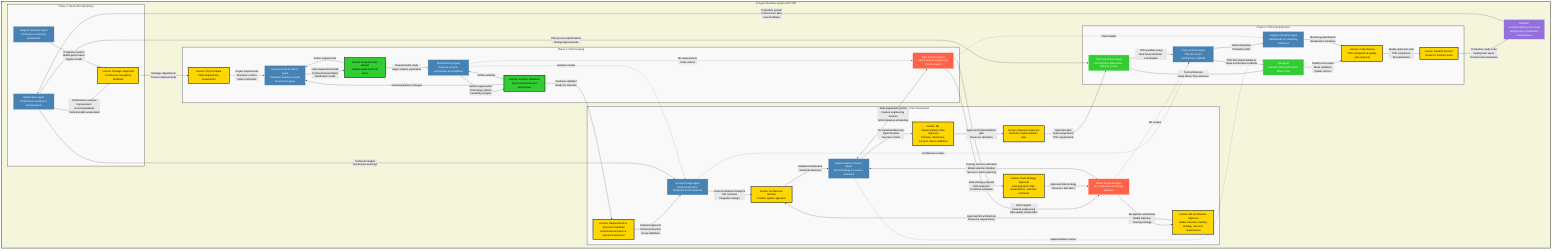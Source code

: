 %%{init: {"theme": "forest"}}%%
flowchart TD
    subgraph MAIN["AI Agent Workflow System with TDD"]
        style MAIN fill:#f5f5dc,stroke:#333,stroke-width:3px

        %% Phase 1: Initial Scoping
        subgraph P1 ["Phase 1: Initial Scoping"]
            direction TB
            H0[Human: Project Intake<br/>Initial requirement assessment]
            H0_REQ[Human: Requirements Review<br/>Validate initial technical specs]
            H0_BRAIN[Human: Solution Validation<br/>Approve brainstormed approaches]
            REQ[Requirements Architect Agent<br/>Translates business needs to technical specs]
            BRAIN[Brainstorming Agent<br/>Explores solution approaches & possibilities]
            DATA[Data Scientist Agent<br/>EDA & feature engineering for ML projects]
        end
        
        %% Phase 2: System Design
        subgraph P2 ["Phase 2: System Design with ML Checkpoints"]
            direction TB
            H1[Human: Requirements & Approach Validated<br/>Final technical specs & approach approved]
            SYS[System Design Agent<br/>Clean Architecture blueprints & API contracts]
            H2_DATA[Human: Data Strategy Approval<br/>EDA approach, data requirements, cost/time estimates]
            MODEL[Model Engineer Agent<br/>ML architecture & training pipelines]
            H2_MODEL[Human: ML Architecture Approval<br/>Model selection, training strategy, resource requirements]
            PLAN[Implementation Planner Agent<br/>Sprint strategy & resource allocation]
            H2_PLAN[Human: ML Implementation Plan Approval<br/>Timeline, milestones, success criteria validation]
            H3[Human: Architecture Review<br/>Confirm system approach]
            H4[Human: Resource Approval<br/>Authorize implementation plan]
        end
        
        %% Phase 3: Execution (TDD-Enhanced)
        subgraph P3 ["Phase 3: TDD-First Execution"]
            direction TB
            TDD[TDD Coordinator Agent<br/>Orchestrates Red-Green-Refactor cycles]
            CODE[Code Architect Agent<br/>TDD-first Clean Architecture scaffolds]
            QA[QA Agent<br/>FastAPI testing with Given-When-Then]
            VIZ[Insights Visualizer Agent<br/>Dashboards & monitoring interfaces]
            H5[Human: Code Review<br/>TDD compliance & quality gate approval]
            H6[Human: Handoff Decision<br/>Ready for DevOps team]
        end
        
        %% Phase 4: Hand-off & Monitoring
        subgraph P4 ["Phase 4: Hand-off & Monitoring"]
            direction TB
            OPT[Optimization Agent<br/>Performance analysis & improvements]
            MON[Insights Visualizer Agent<br/>Production monitoring dashboards]
            H7[Human: Strategic Alignment<br/>Continuous oversight & feedback]
        end
        
        %% External Handoff
        EXT[External DevOps/Infrastructure Team<br/>Deployment & production management]
        
        %% Phase 1 Internal Flow (Iterative)
        H0 -->|Project requirements<br/>Business context<br/>Initial constraints| REQ
        REQ -->|Initial requirements draft<br/>Technical interpretation<br/>Clarification needs| H0_REQ
        H0_REQ -->|Refine requirements| REQ
        H0_REQ -->|Requirements ready<br/>Begin solution exploration| BRAIN
        BRAIN -->|Solution approaches<br/>Technology options<br/>Feasibility analysis| H0_BRAIN
        H0_BRAIN -->|Need requirement changes| REQ
        H0_BRAIN -->|Refine solutions| BRAIN
        
        %% Data Science Integration (Phase 1-2)
        BRAIN -.->|ML requirements<br/>Data context| DATA
        DATA -->|EDA insights<br/>Feature engineering<br/>Data quality assessment| MODEL
        
        %% Phase 2 Internal Flow with ML Checkpoints
        SYS -->|Clean Architecture blueprint<br/>API contracts<br/>Integration design| H3
        DATA -->|Data strategy proposal<br/>EDA approach<br/>Cost/time estimates| H2_DATA
        H2_DATA -->|Approved data strategy<br/>Resource allocation| MODEL
        MODEL -->|ML pipeline architecture<br/>Model selection<br/>Training strategy| H2_MODEL
        H2_MODEL -->|Approved ML architecture<br/>Resource requirements| H3
        H3 -->|Validated architecture<br/>Technical decisions| PLAN
        PLAN -->|ML implementation plan<br/>Sprint timeline<br/>Success criteria| H2_PLAN
        H2_PLAN -->|Approved implementation plan<br/>Resource allocation| H4
        
        %% ML Planning Coordination
        PLAN <-->|Training resource allocation<br/>Model selection timeline<br/>Success metrics planning| MODEL
        PLAN <-->|Data preparation sprints<br/>Feature engineering timeline<br/>EDA milestone scheduling| DATA
        
        %% Phase 3 TDD Flow
        TDD -->|TDD workflow setup<br/>Red-Green-Refactor coordination| CODE
        TDD -->|Test architecture<br/>Given-When-Then structure| QA
        CODE -->|TDD-first implementations<br/>Clean Architecture scaffolds| QA
        QA -->|FastAPI test results<br/>Mock validation<br/>Quality metrics| H5
        CODE -->|Model integration<br/>Production APIs| VIZ
        VIZ -->|Monitoring dashboards<br/>Visualization interfaces| H5
        H5 -->|Quality approved code<br/>TDD compliance<br/>Documentation| H6
        
        %% Phase 4 Internal Flow
        OPT -->|Performance analysis<br/>Improvement recommendations<br/>Technical debt assessment| H7
        MON -->|Production metrics<br/>Model performance<br/>System health| H7
        
        %% Cross-Phase Connections
        H0_BRAIN -->|Solutions validated<br/>Ready for selection| H1
        H1 -->|Selected approach<br/>Technical direction<br/>Scope definition| SYS
        H4 -->|Approved plan<br/>Team assignments<br/>TDD requirements| TDD
        H6 -->|Production-ready code<br/>Deployment specs<br/>Technical documentation| EXT
        EXT -->|Production system<br/>Performance data<br/>User feedback| OPT
        
        %% Feedback Loops
        H7 -->|Strategic adjustments<br/>Process improvements| H0
        OPT -->|Technical insights<br/>Architecture learnings| SYS
        OPT -->|TDD process optimizations<br/>Testing improvements| TDD
        
        %% Context Sharing (Parallel Processing)
        BRAIN -.->|Solution context| SYS
        SYS -.->|Architecture context| CODE
        PLAN -.->|Implementation context| QA
        DATA -.->|Data insights| VIZ
        MODEL -.->|ML context| CODE
    end
    
    %% Styling
    classDef agent fill:#4682b4,stroke:#fff,stroke-width:2px,color:#fff
    classDef tddAgent fill:#32cd32,stroke:#fff,stroke-width:3px,color:#fff
    classDef human fill:#ffd700,stroke:#000,stroke-width:3px,color:#000
    classDef iterative fill:#32cd32,stroke:#000,stroke-width:3px,color:#000
    classDef external fill:#9370db,stroke:#fff,stroke-width:2px,color:#fff
    classDef dsAgent fill:#ff6347,stroke:#fff,stroke-width:2px,color:#fff
    
    class BRAIN,REQ,SYS,PLAN,CODE,OPT,VIZ agent
    class TDD,QA tddAgent
    class DATA,MODEL dsAgent
    class H0,H1,H3,H4,H5,H6,H7,H2_DATA,H2_MODEL,H2_PLAN human
    class H0_REQ,H0_BRAIN iterative
    class EXT external
    class MON agent
    
    %% Phase Styling
    classDef phaseBox fill:#f9f9f9,stroke:#333,stroke-width:2px
    class P1,P2,P3,P4 phaseBox